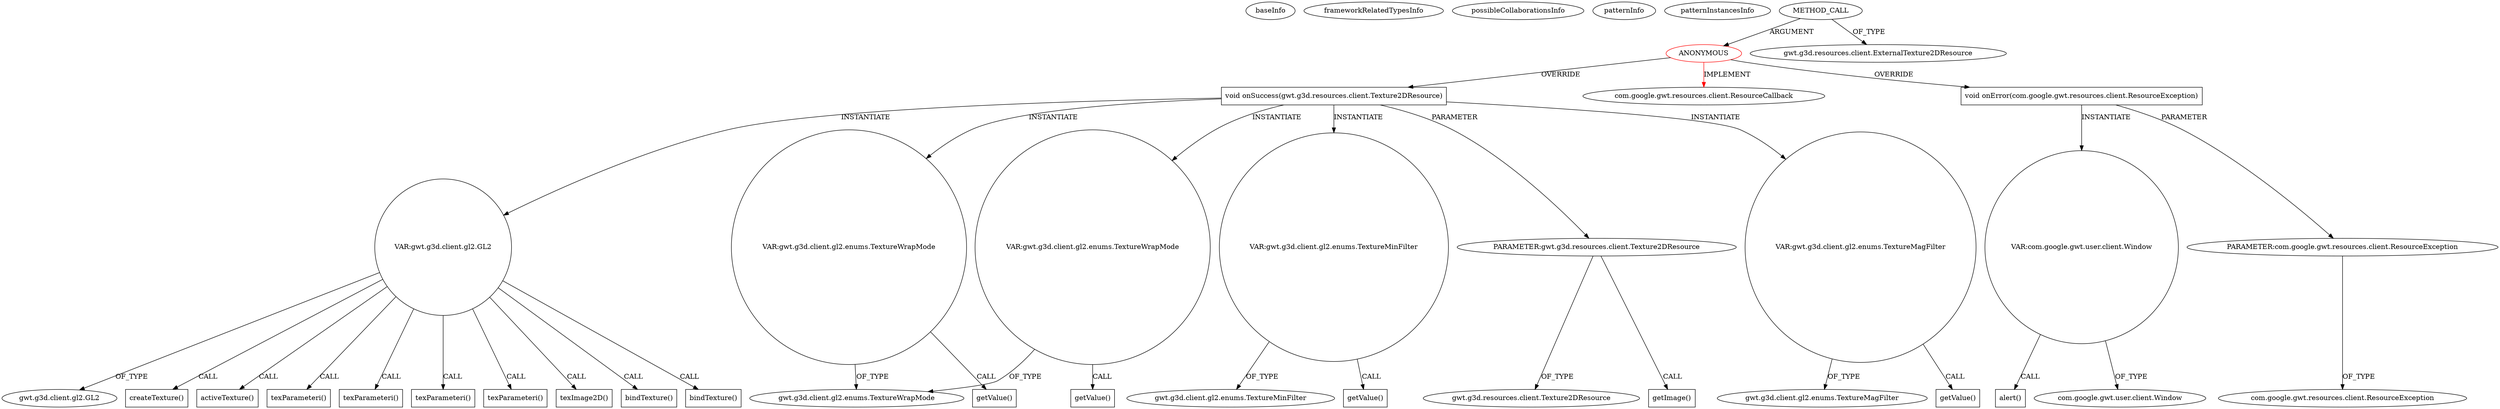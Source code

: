 digraph {
baseInfo[graphId=1294,category="pattern",isAnonymous=true,possibleRelation=false]
frameworkRelatedTypesInfo[0="com.google.gwt.resources.client.ResourceCallback"]
possibleCollaborationsInfo[]
patternInfo[frequency=2.0,patternRootClient=0]
patternInstancesInfo[0="pkamenarsky-ocean~/pkamenarsky-ocean/ocean-master/src/com/eleven/client/gl/GL_hl.java~void loadTexture(gwt.g3d.client.gl2.GL2,gwt.g3d.resources.client.ExternalTexture2DResource,gwt.g3d.client.shader.AbstractShader,gwt.g3d.client.gl2.enums.TextureUnit,java.lang.String)~4316",1="pkamenarsky-ocean~/pkamenarsky-ocean/ocean-master/src/com/eleven/client/gl/GL_hl.java~void loadSkybox2(gwt.g3d.client.gl2.GL2,com.eleven.client.gl.WaterShader)~4315"]
9[label="gwt.g3d.client.gl2.GL2",vertexType="FRAMEWORK_INTERFACE_TYPE",isFrameworkType=false]
7[label="VAR:gwt.g3d.client.gl2.GL2",vertexType="VARIABLE_EXPRESION",isFrameworkType=false,shape=circle]
8[label="createTexture()",vertexType="INSIDE_CALL",isFrameworkType=false,shape=box]
11[label="activeTexture()",vertexType="INSIDE_CALL",isFrameworkType=false,shape=box]
49[label="texParameteri()",vertexType="INSIDE_CALL",isFrameworkType=false,shape=box]
54[label="texParameteri()",vertexType="INSIDE_CALL",isFrameworkType=false,shape=box]
39[label="texParameteri()",vertexType="INSIDE_CALL",isFrameworkType=false,shape=box]
44[label="texParameteri()",vertexType="INSIDE_CALL",isFrameworkType=false,shape=box]
35[label="texImage2D()",vertexType="INSIDE_CALL",isFrameworkType=false,shape=box]
59[label="bindTexture()",vertexType="INSIDE_CALL",isFrameworkType=false,shape=box]
13[label="bindTexture()",vertexType="INSIDE_CALL",isFrameworkType=false,shape=box]
4[label="void onSuccess(gwt.g3d.resources.client.Texture2DResource)",vertexType="OVERRIDING_METHOD_DECLARATION",isFrameworkType=false,shape=box]
50[label="VAR:gwt.g3d.client.gl2.enums.TextureWrapMode",vertexType="VARIABLE_EXPRESION",isFrameworkType=false,shape=circle]
55[label="VAR:gwt.g3d.client.gl2.enums.TextureWrapMode",vertexType="VARIABLE_EXPRESION",isFrameworkType=false,shape=circle]
40[label="VAR:gwt.g3d.client.gl2.enums.TextureMinFilter",vertexType="VARIABLE_EXPRESION",isFrameworkType=false,shape=circle]
0[label="ANONYMOUS",vertexType="ROOT_ANONYMOUS_DECLARATION",isFrameworkType=false,color=red]
2[label="METHOD_CALL",vertexType="OUTSIDE_CALL",isFrameworkType=false]
3[label="gwt.g3d.resources.client.ExternalTexture2DResource",vertexType="FRAMEWORK_INTERFACE_TYPE",isFrameworkType=false]
1[label="com.google.gwt.resources.client.ResourceCallback",vertexType="FRAMEWORK_INTERFACE_TYPE",isFrameworkType=false]
52[label="gwt.g3d.client.gl2.enums.TextureWrapMode",vertexType="FRAMEWORK_CLASS_TYPE",isFrameworkType=false]
5[label="PARAMETER:gwt.g3d.resources.client.Texture2DResource",vertexType="PARAMETER_DECLARATION",isFrameworkType=false]
6[label="gwt.g3d.resources.client.Texture2DResource",vertexType="FRAMEWORK_INTERFACE_TYPE",isFrameworkType=false]
60[label="void onError(com.google.gwt.resources.client.ResourceException)",vertexType="OVERRIDING_METHOD_DECLARATION",isFrameworkType=false,shape=box]
45[label="VAR:gwt.g3d.client.gl2.enums.TextureMagFilter",vertexType="VARIABLE_EXPRESION",isFrameworkType=false,shape=circle]
47[label="gwt.g3d.client.gl2.enums.TextureMagFilter",vertexType="FRAMEWORK_CLASS_TYPE",isFrameworkType=false]
63[label="VAR:com.google.gwt.user.client.Window",vertexType="VARIABLE_EXPRESION",isFrameworkType=false,shape=circle]
64[label="alert()",vertexType="INSIDE_CALL",isFrameworkType=false,shape=box]
61[label="PARAMETER:com.google.gwt.resources.client.ResourceException",vertexType="PARAMETER_DECLARATION",isFrameworkType=false]
65[label="com.google.gwt.user.client.Window",vertexType="FRAMEWORK_CLASS_TYPE",isFrameworkType=false]
42[label="gwt.g3d.client.gl2.enums.TextureMinFilter",vertexType="FRAMEWORK_CLASS_TYPE",isFrameworkType=false]
33[label="getImage()",vertexType="INSIDE_CALL",isFrameworkType=false,shape=box]
62[label="com.google.gwt.resources.client.ResourceException",vertexType="FRAMEWORK_CLASS_TYPE",isFrameworkType=false]
51[label="getValue()",vertexType="INSIDE_CALL",isFrameworkType=false,shape=box]
56[label="getValue()",vertexType="INSIDE_CALL",isFrameworkType=false,shape=box]
46[label="getValue()",vertexType="INSIDE_CALL",isFrameworkType=false,shape=box]
41[label="getValue()",vertexType="INSIDE_CALL",isFrameworkType=false,shape=box]
4->55[label="INSTANTIATE"]
4->7[label="INSTANTIATE"]
45->47[label="OF_TYPE"]
4->40[label="INSTANTIATE"]
55->52[label="OF_TYPE"]
7->35[label="CALL"]
7->8[label="CALL"]
50->52[label="OF_TYPE"]
40->41[label="CALL"]
60->61[label="PARAMETER"]
7->11[label="CALL"]
7->39[label="CALL"]
50->51[label="CALL"]
0->1[label="IMPLEMENT",color=red]
7->44[label="CALL"]
5->6[label="OF_TYPE"]
45->46[label="CALL"]
2->3[label="OF_TYPE"]
7->13[label="CALL"]
0->60[label="OVERRIDE"]
55->56[label="CALL"]
63->65[label="OF_TYPE"]
61->62[label="OF_TYPE"]
4->50[label="INSTANTIATE"]
7->59[label="CALL"]
4->45[label="INSTANTIATE"]
60->63[label="INSTANTIATE"]
0->4[label="OVERRIDE"]
7->9[label="OF_TYPE"]
7->49[label="CALL"]
2->0[label="ARGUMENT"]
5->33[label="CALL"]
40->42[label="OF_TYPE"]
7->54[label="CALL"]
63->64[label="CALL"]
4->5[label="PARAMETER"]
}
